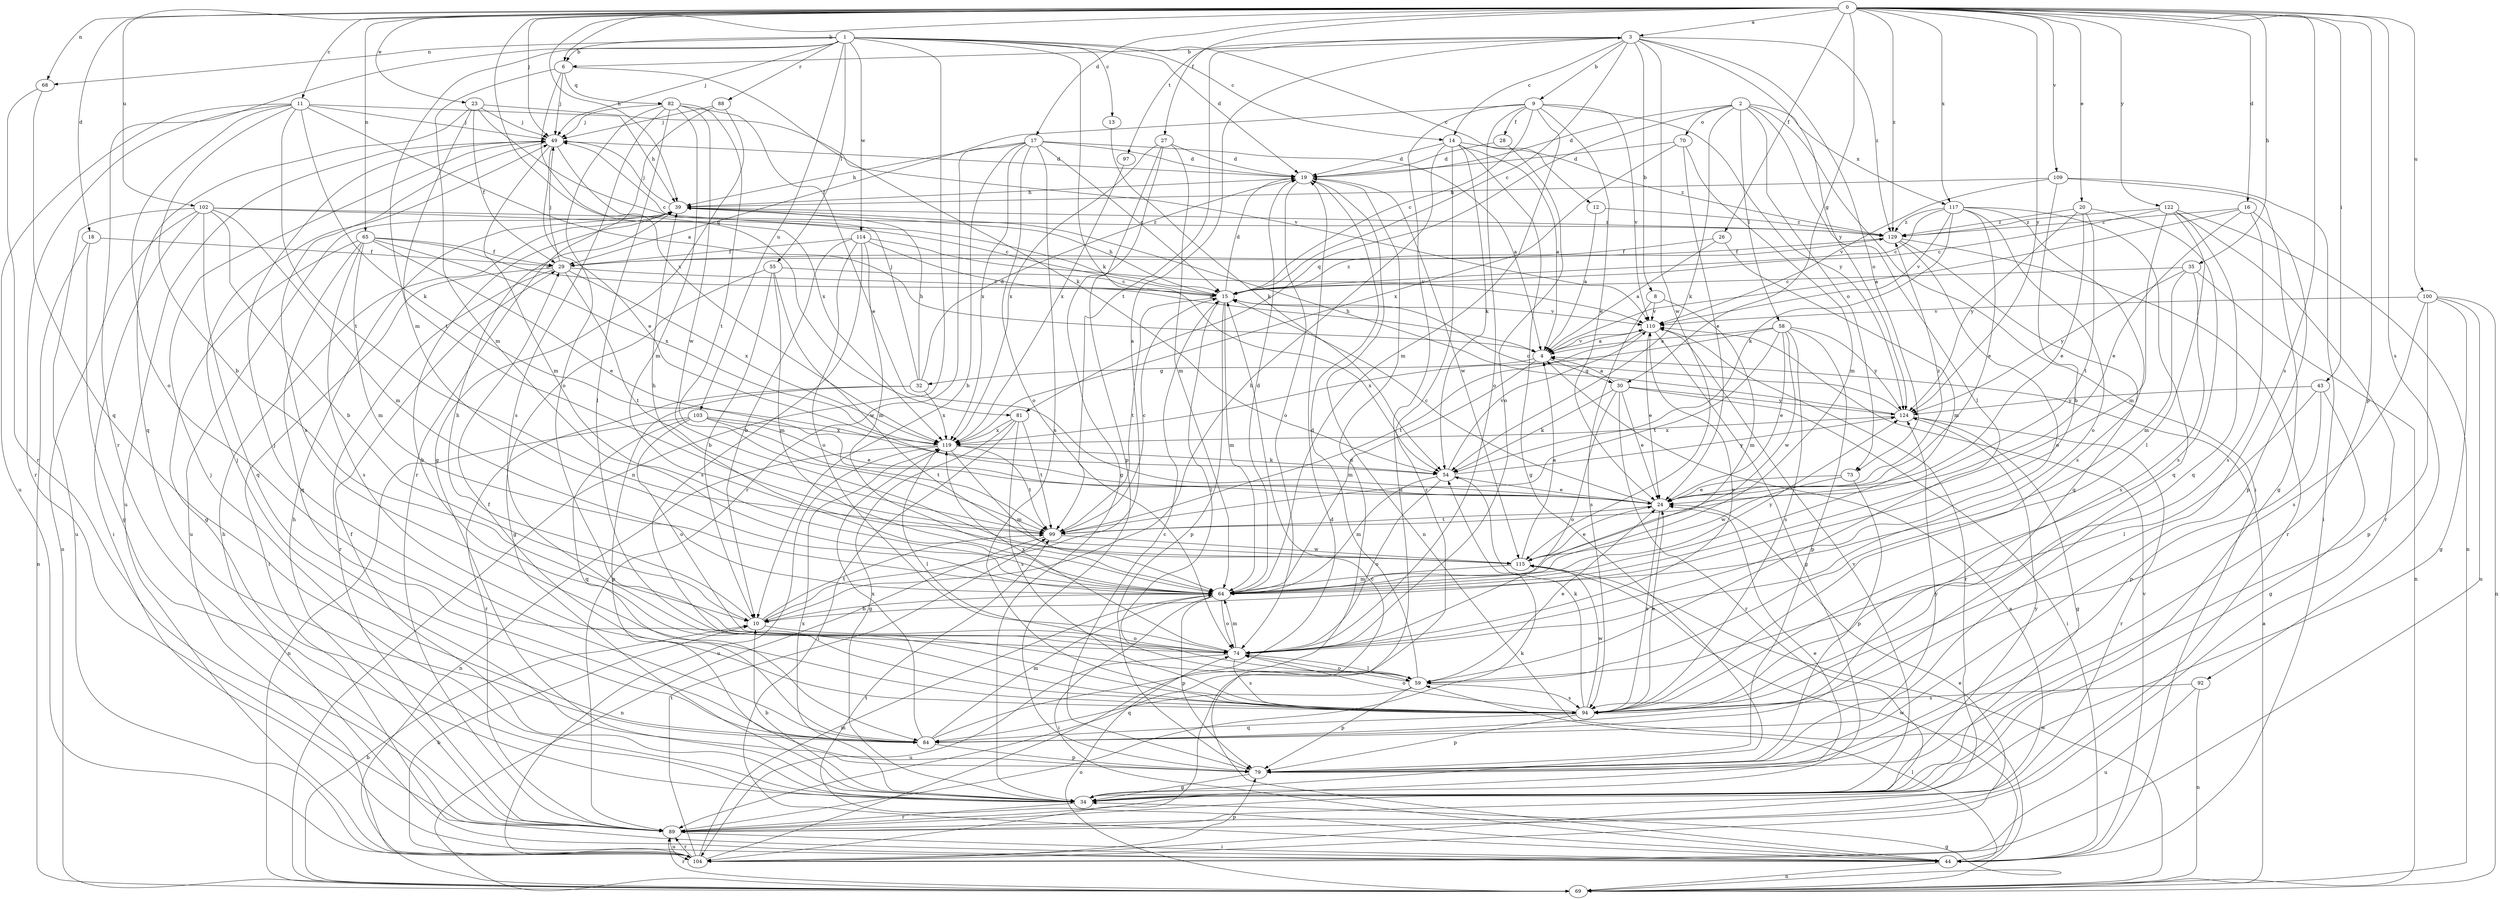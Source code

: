 strict digraph  {
0;
1;
2;
3;
4;
6;
8;
9;
10;
11;
12;
13;
14;
15;
16;
17;
18;
19;
20;
23;
24;
26;
27;
28;
29;
30;
32;
34;
35;
39;
43;
44;
49;
54;
55;
58;
59;
64;
65;
68;
69;
70;
73;
74;
79;
81;
82;
84;
88;
89;
92;
94;
97;
99;
100;
102;
103;
104;
109;
110;
114;
115;
117;
119;
122;
124;
129;
0 -> 3  [label=a];
0 -> 6  [label=b];
0 -> 11  [label=c];
0 -> 16  [label=d];
0 -> 17  [label=d];
0 -> 18  [label=d];
0 -> 20  [label=e];
0 -> 23  [label=e];
0 -> 26  [label=f];
0 -> 27  [label=f];
0 -> 30  [label=g];
0 -> 35  [label=h];
0 -> 39  [label=h];
0 -> 43  [label=i];
0 -> 49  [label=j];
0 -> 65  [label=n];
0 -> 68  [label=n];
0 -> 79  [label=p];
0 -> 81  [label=q];
0 -> 92  [label=s];
0 -> 94  [label=s];
0 -> 100  [label=u];
0 -> 102  [label=u];
0 -> 109  [label=v];
0 -> 117  [label=x];
0 -> 122  [label=y];
0 -> 124  [label=y];
0 -> 129  [label=z];
1 -> 6  [label=b];
1 -> 12  [label=c];
1 -> 13  [label=c];
1 -> 14  [label=c];
1 -> 19  [label=d];
1 -> 49  [label=j];
1 -> 54  [label=k];
1 -> 55  [label=l];
1 -> 64  [label=m];
1 -> 68  [label=n];
1 -> 69  [label=n];
1 -> 88  [label=r];
1 -> 89  [label=r];
1 -> 103  [label=u];
1 -> 114  [label=w];
2 -> 19  [label=d];
2 -> 44  [label=i];
2 -> 54  [label=k];
2 -> 58  [label=l];
2 -> 59  [label=l];
2 -> 70  [label=o];
2 -> 73  [label=o];
2 -> 81  [label=q];
2 -> 117  [label=x];
3 -> 6  [label=b];
3 -> 8  [label=b];
3 -> 9  [label=b];
3 -> 14  [label=c];
3 -> 15  [label=c];
3 -> 73  [label=o];
3 -> 97  [label=t];
3 -> 99  [label=t];
3 -> 115  [label=w];
3 -> 124  [label=y];
3 -> 129  [label=z];
4 -> 30  [label=g];
4 -> 32  [label=g];
4 -> 64  [label=m];
4 -> 110  [label=v];
6 -> 49  [label=j];
6 -> 54  [label=k];
6 -> 64  [label=m];
6 -> 82  [label=q];
6 -> 119  [label=x];
8 -> 64  [label=m];
8 -> 94  [label=s];
8 -> 110  [label=v];
9 -> 15  [label=c];
9 -> 24  [label=e];
9 -> 28  [label=f];
9 -> 29  [label=f];
9 -> 64  [label=m];
9 -> 74  [label=o];
9 -> 104  [label=u];
9 -> 110  [label=v];
9 -> 124  [label=y];
10 -> 3  [label=a];
10 -> 39  [label=h];
10 -> 74  [label=o];
10 -> 99  [label=t];
11 -> 4  [label=a];
11 -> 10  [label=b];
11 -> 39  [label=h];
11 -> 49  [label=j];
11 -> 54  [label=k];
11 -> 74  [label=o];
11 -> 89  [label=r];
11 -> 99  [label=t];
11 -> 104  [label=u];
12 -> 4  [label=a];
12 -> 129  [label=z];
13 -> 54  [label=k];
14 -> 4  [label=a];
14 -> 10  [label=b];
14 -> 19  [label=d];
14 -> 34  [label=g];
14 -> 54  [label=k];
14 -> 89  [label=r];
14 -> 129  [label=z];
15 -> 19  [label=d];
15 -> 39  [label=h];
15 -> 59  [label=l];
15 -> 64  [label=m];
15 -> 79  [label=p];
15 -> 99  [label=t];
15 -> 110  [label=v];
15 -> 129  [label=z];
16 -> 4  [label=a];
16 -> 24  [label=e];
16 -> 79  [label=p];
16 -> 94  [label=s];
16 -> 129  [label=z];
17 -> 4  [label=a];
17 -> 10  [label=b];
17 -> 15  [label=c];
17 -> 19  [label=d];
17 -> 39  [label=h];
17 -> 74  [label=o];
17 -> 89  [label=r];
17 -> 94  [label=s];
17 -> 119  [label=x];
18 -> 29  [label=f];
18 -> 34  [label=g];
18 -> 69  [label=n];
19 -> 39  [label=h];
19 -> 69  [label=n];
19 -> 74  [label=o];
19 -> 115  [label=w];
20 -> 24  [label=e];
20 -> 94  [label=s];
20 -> 99  [label=t];
20 -> 124  [label=y];
20 -> 129  [label=z];
23 -> 15  [label=c];
23 -> 29  [label=f];
23 -> 49  [label=j];
23 -> 84  [label=q];
23 -> 99  [label=t];
23 -> 110  [label=v];
24 -> 15  [label=c];
24 -> 94  [label=s];
24 -> 99  [label=t];
24 -> 129  [label=z];
26 -> 4  [label=a];
26 -> 29  [label=f];
26 -> 64  [label=m];
27 -> 19  [label=d];
27 -> 34  [label=g];
27 -> 64  [label=m];
27 -> 79  [label=p];
27 -> 119  [label=x];
28 -> 19  [label=d];
28 -> 74  [label=o];
29 -> 15  [label=c];
29 -> 44  [label=i];
29 -> 49  [label=j];
29 -> 89  [label=r];
29 -> 99  [label=t];
29 -> 119  [label=x];
30 -> 4  [label=a];
30 -> 24  [label=e];
30 -> 44  [label=i];
30 -> 54  [label=k];
30 -> 74  [label=o];
30 -> 89  [label=r];
30 -> 124  [label=y];
32 -> 19  [label=d];
32 -> 39  [label=h];
32 -> 49  [label=j];
32 -> 79  [label=p];
32 -> 89  [label=r];
32 -> 119  [label=x];
34 -> 10  [label=b];
34 -> 24  [label=e];
34 -> 29  [label=f];
34 -> 49  [label=j];
34 -> 89  [label=r];
34 -> 110  [label=v];
34 -> 119  [label=x];
34 -> 124  [label=y];
35 -> 15  [label=c];
35 -> 64  [label=m];
35 -> 69  [label=n];
35 -> 94  [label=s];
35 -> 124  [label=y];
39 -> 49  [label=j];
39 -> 104  [label=u];
39 -> 129  [label=z];
43 -> 34  [label=g];
43 -> 59  [label=l];
43 -> 79  [label=p];
43 -> 124  [label=y];
44 -> 15  [label=c];
44 -> 39  [label=h];
44 -> 59  [label=l];
44 -> 69  [label=n];
44 -> 99  [label=t];
44 -> 110  [label=v];
44 -> 115  [label=w];
49 -> 19  [label=d];
49 -> 24  [label=e];
49 -> 64  [label=m];
49 -> 94  [label=s];
49 -> 104  [label=u];
49 -> 119  [label=x];
54 -> 24  [label=e];
54 -> 64  [label=m];
54 -> 74  [label=o];
54 -> 110  [label=v];
54 -> 124  [label=y];
55 -> 10  [label=b];
55 -> 15  [label=c];
55 -> 34  [label=g];
55 -> 64  [label=m];
55 -> 115  [label=w];
58 -> 4  [label=a];
58 -> 24  [label=e];
58 -> 79  [label=p];
58 -> 94  [label=s];
58 -> 99  [label=t];
58 -> 115  [label=w];
58 -> 119  [label=x];
58 -> 124  [label=y];
59 -> 19  [label=d];
59 -> 24  [label=e];
59 -> 74  [label=o];
59 -> 79  [label=p];
59 -> 84  [label=q];
59 -> 94  [label=s];
64 -> 10  [label=b];
64 -> 19  [label=d];
64 -> 44  [label=i];
64 -> 74  [label=o];
64 -> 79  [label=p];
64 -> 124  [label=y];
65 -> 15  [label=c];
65 -> 24  [label=e];
65 -> 29  [label=f];
65 -> 34  [label=g];
65 -> 64  [label=m];
65 -> 84  [label=q];
65 -> 94  [label=s];
65 -> 119  [label=x];
68 -> 84  [label=q];
68 -> 89  [label=r];
69 -> 4  [label=a];
69 -> 10  [label=b];
69 -> 34  [label=g];
69 -> 74  [label=o];
69 -> 89  [label=r];
69 -> 115  [label=w];
70 -> 19  [label=d];
70 -> 24  [label=e];
70 -> 64  [label=m];
70 -> 119  [label=x];
73 -> 24  [label=e];
73 -> 79  [label=p];
73 -> 115  [label=w];
74 -> 59  [label=l];
74 -> 64  [label=m];
74 -> 94  [label=s];
74 -> 104  [label=u];
74 -> 110  [label=v];
74 -> 119  [label=x];
79 -> 15  [label=c];
79 -> 34  [label=g];
79 -> 49  [label=j];
79 -> 124  [label=y];
81 -> 34  [label=g];
81 -> 44  [label=i];
81 -> 94  [label=s];
81 -> 99  [label=t];
81 -> 119  [label=x];
82 -> 24  [label=e];
82 -> 49  [label=j];
82 -> 59  [label=l];
82 -> 64  [label=m];
82 -> 74  [label=o];
82 -> 94  [label=s];
82 -> 99  [label=t];
82 -> 115  [label=w];
84 -> 19  [label=d];
84 -> 29  [label=f];
84 -> 49  [label=j];
84 -> 64  [label=m];
84 -> 79  [label=p];
84 -> 119  [label=x];
88 -> 34  [label=g];
88 -> 49  [label=j];
88 -> 89  [label=r];
89 -> 39  [label=h];
89 -> 44  [label=i];
89 -> 54  [label=k];
89 -> 104  [label=u];
92 -> 69  [label=n];
92 -> 94  [label=s];
92 -> 104  [label=u];
94 -> 24  [label=e];
94 -> 39  [label=h];
94 -> 54  [label=k];
94 -> 74  [label=o];
94 -> 79  [label=p];
94 -> 84  [label=q];
94 -> 115  [label=w];
97 -> 119  [label=x];
99 -> 15  [label=c];
99 -> 69  [label=n];
99 -> 115  [label=w];
100 -> 34  [label=g];
100 -> 69  [label=n];
100 -> 79  [label=p];
100 -> 94  [label=s];
100 -> 104  [label=u];
100 -> 110  [label=v];
102 -> 10  [label=b];
102 -> 15  [label=c];
102 -> 44  [label=i];
102 -> 64  [label=m];
102 -> 69  [label=n];
102 -> 84  [label=q];
102 -> 104  [label=u];
102 -> 129  [label=z];
103 -> 24  [label=e];
103 -> 69  [label=n];
103 -> 74  [label=o];
103 -> 84  [label=q];
103 -> 99  [label=t];
103 -> 119  [label=x];
104 -> 4  [label=a];
104 -> 10  [label=b];
104 -> 19  [label=d];
104 -> 24  [label=e];
104 -> 64  [label=m];
104 -> 79  [label=p];
104 -> 89  [label=r];
104 -> 99  [label=t];
109 -> 10  [label=b];
109 -> 34  [label=g];
109 -> 39  [label=h];
109 -> 44  [label=i];
109 -> 110  [label=v];
110 -> 4  [label=a];
110 -> 24  [label=e];
110 -> 34  [label=g];
110 -> 89  [label=r];
110 -> 99  [label=t];
114 -> 4  [label=a];
114 -> 10  [label=b];
114 -> 29  [label=f];
114 -> 64  [label=m];
114 -> 74  [label=o];
114 -> 94  [label=s];
114 -> 110  [label=v];
115 -> 4  [label=a];
115 -> 24  [label=e];
115 -> 39  [label=h];
115 -> 64  [label=m];
117 -> 15  [label=c];
117 -> 24  [label=e];
117 -> 54  [label=k];
117 -> 74  [label=o];
117 -> 84  [label=q];
117 -> 94  [label=s];
117 -> 110  [label=v];
117 -> 129  [label=z];
119 -> 54  [label=k];
119 -> 59  [label=l];
119 -> 64  [label=m];
119 -> 69  [label=n];
119 -> 99  [label=t];
119 -> 104  [label=u];
122 -> 15  [label=c];
122 -> 59  [label=l];
122 -> 64  [label=m];
122 -> 69  [label=n];
122 -> 84  [label=q];
122 -> 89  [label=r];
122 -> 129  [label=z];
124 -> 15  [label=c];
124 -> 34  [label=g];
124 -> 39  [label=h];
124 -> 89  [label=r];
124 -> 119  [label=x];
129 -> 29  [label=f];
129 -> 74  [label=o];
129 -> 84  [label=q];
129 -> 89  [label=r];
}
